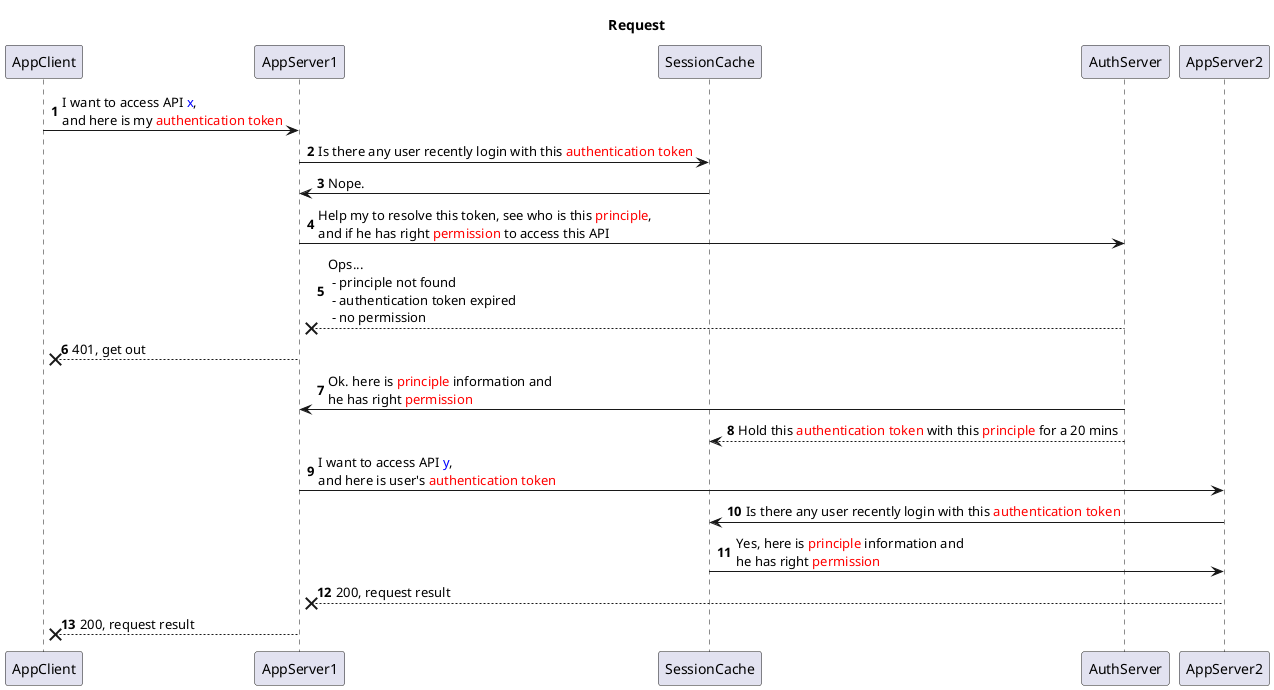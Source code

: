 @startuml
title Request
autonumber
AppClient -> AppServer1: I want to access API <font color=blue>x</font>, \nand here is my <font color=red>authentication token</font>
AppServer1 -> SessionCache: Is there any user recently login with this <font color=red>authentication token</font>
SessionCache -> AppServer1: Nope.
AppServer1 -> AuthServer: Help my to resolve this token, see who is this <font color=red>principle</font>,\nand if he has right <font color=red>permission</font> to access this API
AuthServer -->x AppServer1: Ops...\n - principle not found\n - authentication token expired\n - no permission
AppServer1 -->x AppClient: 401, get out
AuthServer -> AppServer1: Ok. here is <font color=red>principle</font> information and\nhe has right <font color=red>permission</font>
AuthServer --> SessionCache: Hold this <font color=red>authentication token</font> with this <font color=red>principle</font> for a 20 mins
AppServer1 -> AppServer2: I want to access API <font color=blue>y</font>, \nand here is user's <font color=red>authentication token</font>
AppServer2 -> SessionCache: Is there any user recently login with this <font color=red>authentication token</font>
SessionCache -> AppServer2: Yes, here is <font color=red>principle</font> information and\nhe has right <font color=red>permission</font>
AppServer2 -->x AppServer1: 200, request result
AppServer1 -->x AppClient: 200, request result

@enduml